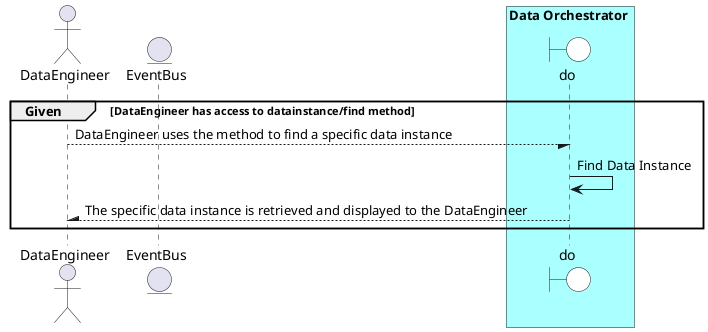 @startuml


actor "DataEngineer"


entity EventBus

box Data Orchestrator #aaffff
    boundary do #white
end box


group Given [DataEngineer has access to datainstance/find method]

"DataEngineer" --/ do: DataEngineer uses the method to find a specific data instance
"do" -> do: Find Data Instance



"DataEngineer" /-- do: The specific data instance is retrieved and displayed to the DataEngineer


end

@enduml
